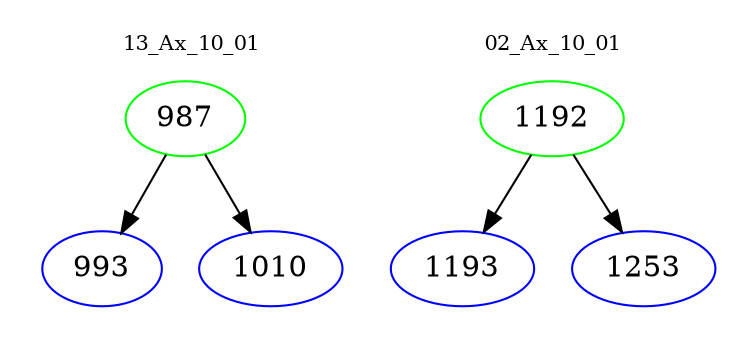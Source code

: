 digraph{
subgraph cluster_0 {
color = white
label = "13_Ax_10_01";
fontsize=10;
T0_987 [label="987", color="green"]
T0_987 -> T0_993 [color="black"]
T0_993 [label="993", color="blue"]
T0_987 -> T0_1010 [color="black"]
T0_1010 [label="1010", color="blue"]
}
subgraph cluster_1 {
color = white
label = "02_Ax_10_01";
fontsize=10;
T1_1192 [label="1192", color="green"]
T1_1192 -> T1_1193 [color="black"]
T1_1193 [label="1193", color="blue"]
T1_1192 -> T1_1253 [color="black"]
T1_1253 [label="1253", color="blue"]
}
}
